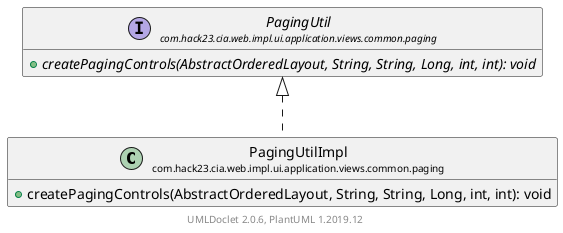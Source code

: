 @startuml
    set namespaceSeparator none
    hide empty fields
    hide empty methods

    class "<size:14>PagingUtilImpl\n<size:10>com.hack23.cia.web.impl.ui.application.views.common.paging" as com.hack23.cia.web.impl.ui.application.views.common.paging.PagingUtilImpl [[PagingUtilImpl.html]] {
        +createPagingControls(AbstractOrderedLayout, String, String, Long, int, int): void
    }

    interface "<size:14>PagingUtil\n<size:10>com.hack23.cia.web.impl.ui.application.views.common.paging" as com.hack23.cia.web.impl.ui.application.views.common.paging.PagingUtil [[PagingUtil.html]] {
        {abstract} +createPagingControls(AbstractOrderedLayout, String, String, Long, int, int): void
    }

    com.hack23.cia.web.impl.ui.application.views.common.paging.PagingUtil <|.. com.hack23.cia.web.impl.ui.application.views.common.paging.PagingUtilImpl

    center footer UMLDoclet 2.0.6, PlantUML 1.2019.12
@enduml
